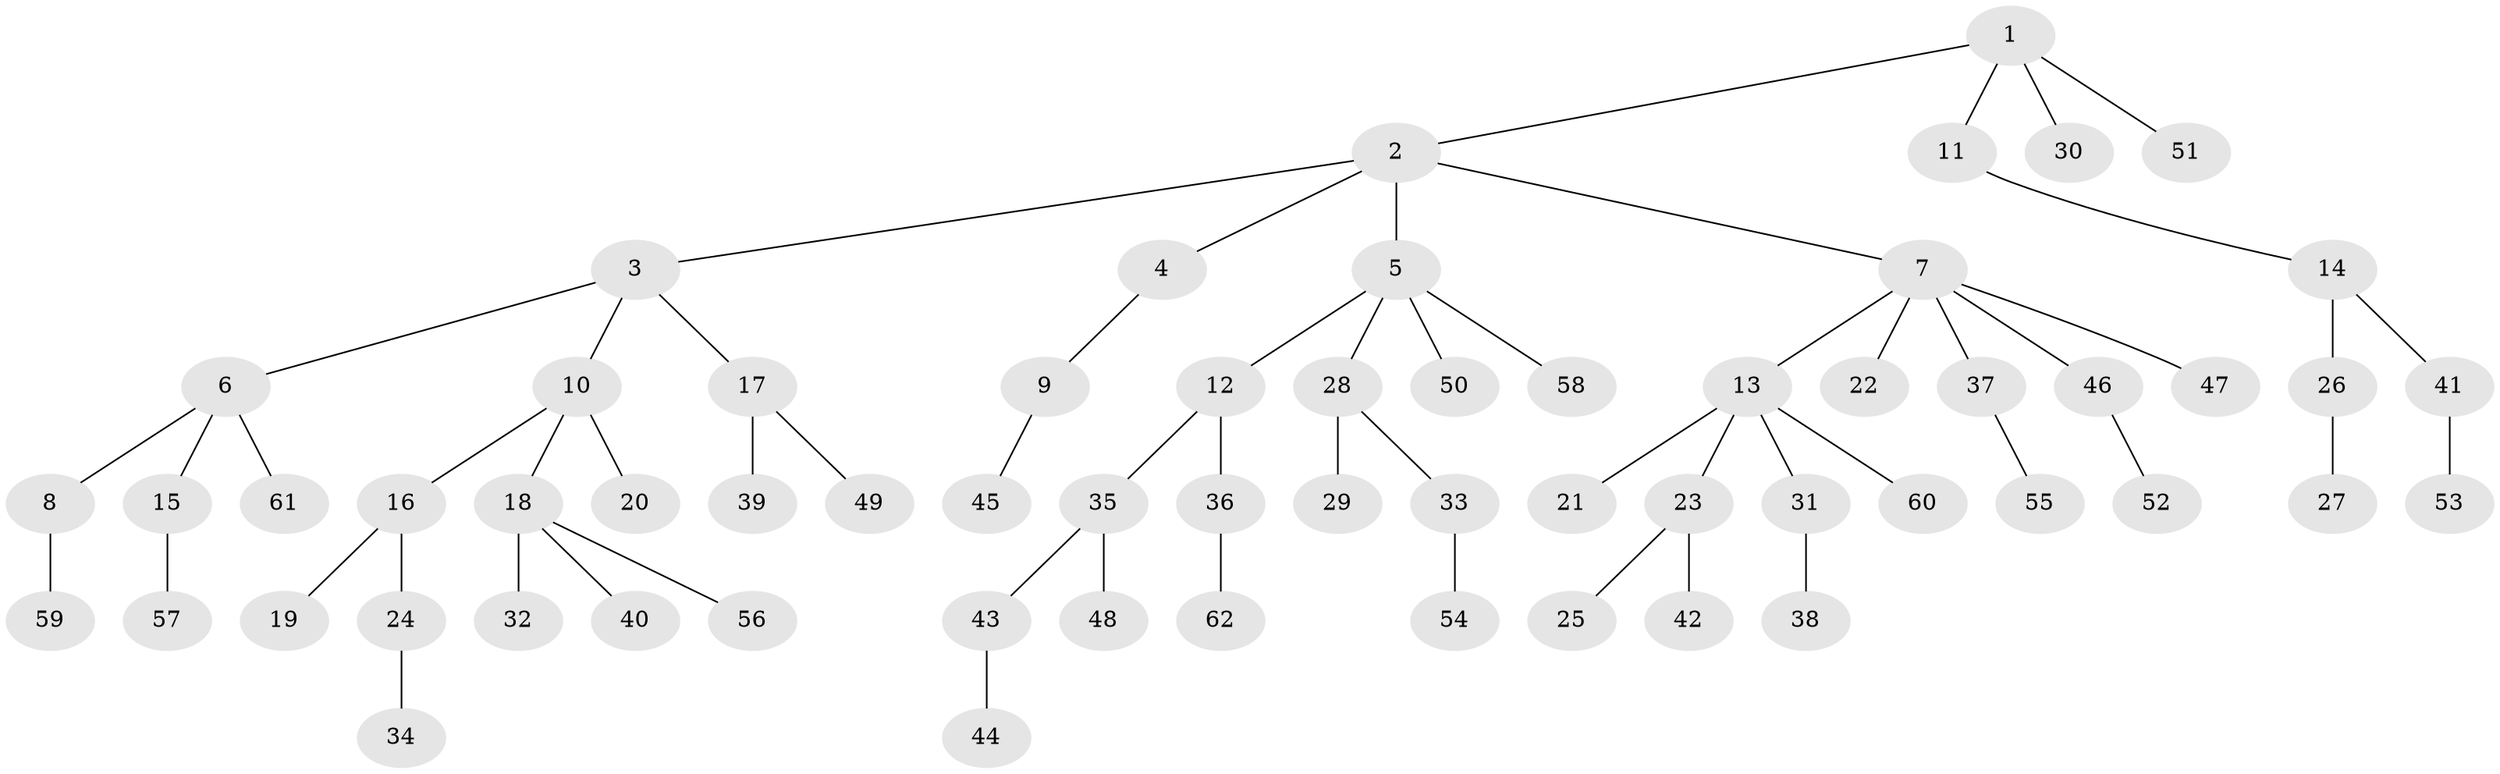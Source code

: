 // Generated by graph-tools (version 1.1) at 2025/11/02/27/25 16:11:27]
// undirected, 62 vertices, 61 edges
graph export_dot {
graph [start="1"]
  node [color=gray90,style=filled];
  1;
  2;
  3;
  4;
  5;
  6;
  7;
  8;
  9;
  10;
  11;
  12;
  13;
  14;
  15;
  16;
  17;
  18;
  19;
  20;
  21;
  22;
  23;
  24;
  25;
  26;
  27;
  28;
  29;
  30;
  31;
  32;
  33;
  34;
  35;
  36;
  37;
  38;
  39;
  40;
  41;
  42;
  43;
  44;
  45;
  46;
  47;
  48;
  49;
  50;
  51;
  52;
  53;
  54;
  55;
  56;
  57;
  58;
  59;
  60;
  61;
  62;
  1 -- 2;
  1 -- 11;
  1 -- 30;
  1 -- 51;
  2 -- 3;
  2 -- 4;
  2 -- 5;
  2 -- 7;
  3 -- 6;
  3 -- 10;
  3 -- 17;
  4 -- 9;
  5 -- 12;
  5 -- 28;
  5 -- 50;
  5 -- 58;
  6 -- 8;
  6 -- 15;
  6 -- 61;
  7 -- 13;
  7 -- 22;
  7 -- 37;
  7 -- 46;
  7 -- 47;
  8 -- 59;
  9 -- 45;
  10 -- 16;
  10 -- 18;
  10 -- 20;
  11 -- 14;
  12 -- 35;
  12 -- 36;
  13 -- 21;
  13 -- 23;
  13 -- 31;
  13 -- 60;
  14 -- 26;
  14 -- 41;
  15 -- 57;
  16 -- 19;
  16 -- 24;
  17 -- 39;
  17 -- 49;
  18 -- 32;
  18 -- 40;
  18 -- 56;
  23 -- 25;
  23 -- 42;
  24 -- 34;
  26 -- 27;
  28 -- 29;
  28 -- 33;
  31 -- 38;
  33 -- 54;
  35 -- 43;
  35 -- 48;
  36 -- 62;
  37 -- 55;
  41 -- 53;
  43 -- 44;
  46 -- 52;
}
